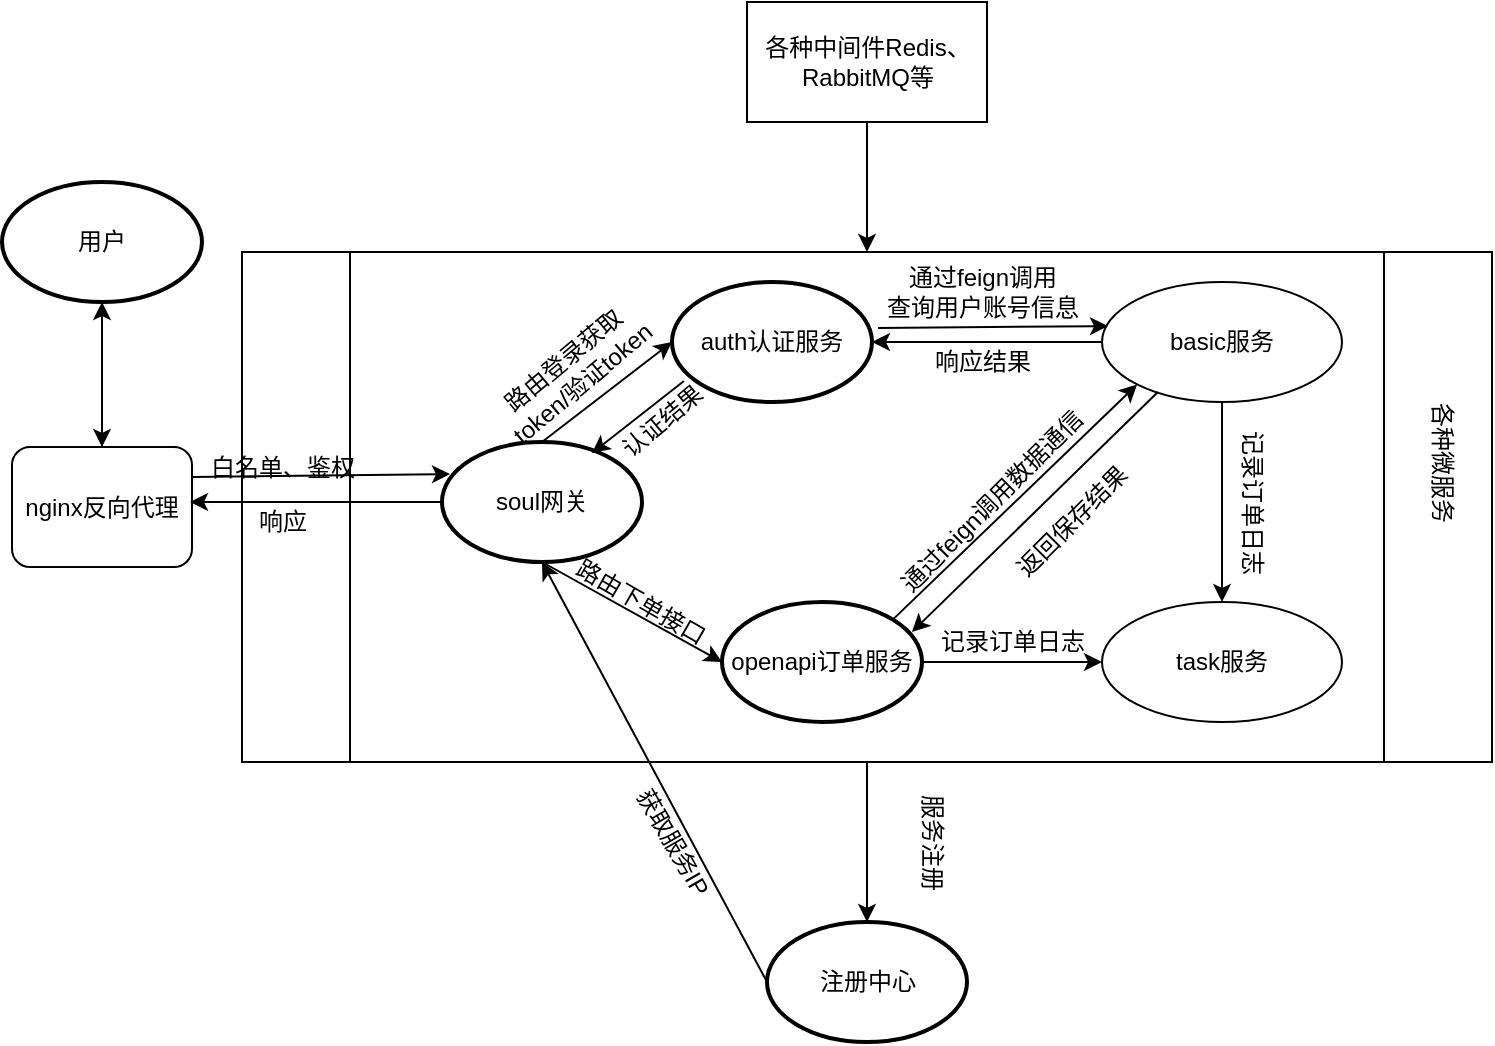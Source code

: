 <mxfile version="14.6.6" type="github">
  <diagram id="XYoPtG_srNe3kuM2UrWh" name="第 1 页">
    <mxGraphModel dx="1422" dy="839" grid="1" gridSize="10" guides="1" tooltips="1" connect="1" arrows="1" fold="1" page="1" pageScale="1" pageWidth="827" pageHeight="1169" math="0" shadow="0">
      <root>
        <mxCell id="0" />
        <mxCell id="1" parent="0" />
        <mxCell id="_CCSlIzPFPLW3wZNSq3F-24" value="" style="shape=process;whiteSpace=wrap;html=1;backgroundOutline=1;size=0.086;" vertex="1" parent="1">
          <mxGeometry x="160" y="145" width="625" height="255" as="geometry" />
        </mxCell>
        <mxCell id="_CCSlIzPFPLW3wZNSq3F-28" style="edgeStyle=orthogonalEdgeStyle;rounded=0;orthogonalLoop=1;jettySize=auto;html=1;entryX=0.5;entryY=0;entryDx=0;entryDy=0;entryPerimeter=0;" edge="1" parent="1" source="_CCSlIzPFPLW3wZNSq3F-24" target="7F0sp1k4lVNHFU7CK11f-2">
          <mxGeometry relative="1" as="geometry" />
        </mxCell>
        <mxCell id="7F0sp1k4lVNHFU7CK11f-2" value="注册中心" style="strokeWidth=2;html=1;shape=mxgraph.flowchart.start_1;whiteSpace=wrap;" parent="1" vertex="1">
          <mxGeometry x="422.5" y="480" width="100" height="60" as="geometry" />
        </mxCell>
        <mxCell id="7F0sp1k4lVNHFU7CK11f-3" value="soul网关" style="strokeWidth=2;html=1;shape=mxgraph.flowchart.start_1;whiteSpace=wrap;" parent="1" vertex="1">
          <mxGeometry x="260" y="240" width="100" height="60" as="geometry" />
        </mxCell>
        <mxCell id="_CCSlIzPFPLW3wZNSq3F-3" value="" style="edgeStyle=orthogonalEdgeStyle;rounded=0;orthogonalLoop=1;jettySize=auto;html=1;" edge="1" parent="1" source="7F0sp1k4lVNHFU7CK11f-5" target="_CCSlIzPFPLW3wZNSq3F-2">
          <mxGeometry relative="1" as="geometry" />
        </mxCell>
        <mxCell id="7F0sp1k4lVNHFU7CK11f-5" value="用户" style="strokeWidth=2;html=1;shape=mxgraph.flowchart.start_1;whiteSpace=wrap;" parent="1" vertex="1">
          <mxGeometry x="40" y="110" width="100" height="60" as="geometry" />
        </mxCell>
        <mxCell id="7F0sp1k4lVNHFU7CK11f-9" value="获取服务IP" style="text;html=1;align=center;verticalAlign=middle;resizable=0;points=[];autosize=1;strokeColor=none;rotation=60;" parent="1" vertex="1">
          <mxGeometry x="340" y="430" width="70" height="20" as="geometry" />
        </mxCell>
        <mxCell id="7F0sp1k4lVNHFU7CK11f-10" value="auth认证服务" style="strokeWidth=2;html=1;shape=mxgraph.flowchart.start_1;whiteSpace=wrap;" parent="1" vertex="1">
          <mxGeometry x="375" y="160" width="100" height="60" as="geometry" />
        </mxCell>
        <mxCell id="7F0sp1k4lVNHFU7CK11f-12" value="&lt;span&gt;openapi订单服务&lt;/span&gt;" style="strokeWidth=2;html=1;shape=mxgraph.flowchart.start_1;whiteSpace=wrap;" parent="1" vertex="1">
          <mxGeometry x="400" y="320" width="100" height="60" as="geometry" />
        </mxCell>
        <mxCell id="7F0sp1k4lVNHFU7CK11f-15" value="" style="endArrow=classic;html=1;entryX=0;entryY=0.5;entryDx=0;entryDy=0;entryPerimeter=0;exitX=0.5;exitY=0;exitDx=0;exitDy=0;exitPerimeter=0;" parent="1" source="7F0sp1k4lVNHFU7CK11f-3" target="7F0sp1k4lVNHFU7CK11f-10" edge="1">
          <mxGeometry width="50" height="50" relative="1" as="geometry">
            <mxPoint x="385" y="540" as="sourcePoint" />
            <mxPoint x="435" y="490" as="targetPoint" />
            <Array as="points" />
          </mxGeometry>
        </mxCell>
        <mxCell id="7F0sp1k4lVNHFU7CK11f-16" value="" style="endArrow=classic;html=1;entryX=0;entryY=0.5;entryDx=0;entryDy=0;entryPerimeter=0;exitX=0.5;exitY=1;exitDx=0;exitDy=0;exitPerimeter=0;" parent="1" source="7F0sp1k4lVNHFU7CK11f-3" target="7F0sp1k4lVNHFU7CK11f-12" edge="1">
          <mxGeometry width="50" height="50" relative="1" as="geometry">
            <mxPoint x="255" y="510" as="sourcePoint" />
            <mxPoint x="369" y="390" as="targetPoint" />
            <Array as="points" />
          </mxGeometry>
        </mxCell>
        <mxCell id="7F0sp1k4lVNHFU7CK11f-18" value="路由登录获取&lt;br&gt;token/验证token" style="text;html=1;align=center;verticalAlign=middle;resizable=0;points=[];autosize=1;strokeColor=none;rotation=-40;" parent="1" vertex="1">
          <mxGeometry x="275" y="190" width="100" height="30" as="geometry" />
        </mxCell>
        <mxCell id="7F0sp1k4lVNHFU7CK11f-25" value="" style="endArrow=classic;html=1;entryX=0.75;entryY=0.092;entryDx=0;entryDy=0;entryPerimeter=0;exitX=0.06;exitY=0.825;exitDx=0;exitDy=0;exitPerimeter=0;" parent="1" source="7F0sp1k4lVNHFU7CK11f-10" target="7F0sp1k4lVNHFU7CK11f-3" edge="1">
          <mxGeometry width="50" height="50" relative="1" as="geometry">
            <mxPoint x="425" y="372.5" as="sourcePoint" />
            <mxPoint x="435" y="490" as="targetPoint" />
          </mxGeometry>
        </mxCell>
        <mxCell id="7F0sp1k4lVNHFU7CK11f-26" value="认证结果" style="text;html=1;align=center;verticalAlign=middle;resizable=0;points=[];autosize=1;strokeColor=none;rotation=-40;" parent="1" vertex="1">
          <mxGeometry x="340" y="220" width="60" height="20" as="geometry" />
        </mxCell>
        <mxCell id="_CCSlIzPFPLW3wZNSq3F-5" value="" style="edgeStyle=orthogonalEdgeStyle;rounded=0;orthogonalLoop=1;jettySize=auto;html=1;" edge="1" parent="1" source="_CCSlIzPFPLW3wZNSq3F-2" target="7F0sp1k4lVNHFU7CK11f-5">
          <mxGeometry relative="1" as="geometry" />
        </mxCell>
        <mxCell id="_CCSlIzPFPLW3wZNSq3F-2" value="nginx反向代理" style="rounded=1;whiteSpace=wrap;html=1;" vertex="1" parent="1">
          <mxGeometry x="45" y="242.5" width="90" height="60" as="geometry" />
        </mxCell>
        <mxCell id="_CCSlIzPFPLW3wZNSq3F-37" style="edgeStyle=orthogonalEdgeStyle;rounded=0;orthogonalLoop=1;jettySize=auto;html=1;entryX=0.5;entryY=0;entryDx=0;entryDy=0;" edge="1" parent="1" source="_CCSlIzPFPLW3wZNSq3F-7" target="_CCSlIzPFPLW3wZNSq3F-17">
          <mxGeometry relative="1" as="geometry" />
        </mxCell>
        <mxCell id="_CCSlIzPFPLW3wZNSq3F-7" value="basic服务" style="ellipse;whiteSpace=wrap;html=1;" vertex="1" parent="1">
          <mxGeometry x="590" y="160" width="120" height="60" as="geometry" />
        </mxCell>
        <mxCell id="_CCSlIzPFPLW3wZNSq3F-8" value="" style="endArrow=classic;html=1;exitX=1.03;exitY=0.383;exitDx=0;exitDy=0;exitPerimeter=0;entryX=0.025;entryY=0.367;entryDx=0;entryDy=0;entryPerimeter=0;" edge="1" parent="1" source="7F0sp1k4lVNHFU7CK11f-10" target="_CCSlIzPFPLW3wZNSq3F-7">
          <mxGeometry width="50" height="50" relative="1" as="geometry">
            <mxPoint x="525" y="412.5" as="sourcePoint" />
            <mxPoint x="561" y="183" as="targetPoint" />
          </mxGeometry>
        </mxCell>
        <mxCell id="_CCSlIzPFPLW3wZNSq3F-9" value="" style="endArrow=classic;html=1;entryX=1;entryY=0.5;entryDx=0;entryDy=0;entryPerimeter=0;exitX=0;exitY=0.5;exitDx=0;exitDy=0;" edge="1" parent="1" source="_CCSlIzPFPLW3wZNSq3F-7" target="7F0sp1k4lVNHFU7CK11f-10">
          <mxGeometry width="50" height="50" relative="1" as="geometry">
            <mxPoint x="505" y="462.5" as="sourcePoint" />
            <mxPoint x="555" y="412.5" as="targetPoint" />
          </mxGeometry>
        </mxCell>
        <mxCell id="_CCSlIzPFPLW3wZNSq3F-10" value="" style="endArrow=classic;html=1;exitX=1;exitY=0.25;exitDx=0;exitDy=0;entryX=0.04;entryY=0.267;entryDx=0;entryDy=0;entryPerimeter=0;" edge="1" parent="1" source="_CCSlIzPFPLW3wZNSq3F-2" target="7F0sp1k4lVNHFU7CK11f-3">
          <mxGeometry width="50" height="50" relative="1" as="geometry">
            <mxPoint x="145" y="565" as="sourcePoint" />
            <mxPoint x="185" y="515" as="targetPoint" />
          </mxGeometry>
        </mxCell>
        <mxCell id="_CCSlIzPFPLW3wZNSq3F-11" value="" style="endArrow=classic;html=1;exitX=0;exitY=0.5;exitDx=0;exitDy=0;exitPerimeter=0;" edge="1" parent="1" source="7F0sp1k4lVNHFU7CK11f-3">
          <mxGeometry width="50" height="50" relative="1" as="geometry">
            <mxPoint x="203" y="299.5" as="sourcePoint" />
            <mxPoint x="134" y="270" as="targetPoint" />
          </mxGeometry>
        </mxCell>
        <mxCell id="_CCSlIzPFPLW3wZNSq3F-12" value="白名单、鉴权" style="text;html=1;align=center;verticalAlign=middle;resizable=0;points=[];autosize=1;strokeColor=none;" vertex="1" parent="1">
          <mxGeometry x="135" y="242.5" width="90" height="20" as="geometry" />
        </mxCell>
        <mxCell id="_CCSlIzPFPLW3wZNSq3F-13" value="响应" style="text;html=1;align=center;verticalAlign=middle;resizable=0;points=[];autosize=1;strokeColor=none;" vertex="1" parent="1">
          <mxGeometry x="160" y="270" width="40" height="20" as="geometry" />
        </mxCell>
        <mxCell id="_CCSlIzPFPLW3wZNSq3F-14" value="通过feign调用&lt;br&gt;查询用户账号信息" style="text;html=1;align=center;verticalAlign=middle;resizable=0;points=[];autosize=1;strokeColor=none;rotation=0;" vertex="1" parent="1">
          <mxGeometry x="475" y="150" width="110" height="30" as="geometry" />
        </mxCell>
        <mxCell id="_CCSlIzPFPLW3wZNSq3F-20" value="" style="endArrow=classic;html=1;entryX=0;entryY=0.5;entryDx=0;entryDy=0;exitX=1;exitY=0.5;exitDx=0;exitDy=0;exitPerimeter=0;" edge="1" parent="1" source="7F0sp1k4lVNHFU7CK11f-12" target="_CCSlIzPFPLW3wZNSq3F-17">
          <mxGeometry width="50" height="50" relative="1" as="geometry">
            <mxPoint x="535" y="705" as="sourcePoint" />
            <mxPoint x="585" y="655" as="targetPoint" />
          </mxGeometry>
        </mxCell>
        <mxCell id="_CCSlIzPFPLW3wZNSq3F-17" value="task服务" style="ellipse;whiteSpace=wrap;html=1;" vertex="1" parent="1">
          <mxGeometry x="590" y="320" width="120" height="60" as="geometry" />
        </mxCell>
        <mxCell id="_CCSlIzPFPLW3wZNSq3F-29" value="服务注册" style="text;html=1;align=center;verticalAlign=middle;resizable=0;points=[];autosize=1;strokeColor=none;rotation=90;" vertex="1" parent="1">
          <mxGeometry x="475" y="430" width="60" height="20" as="geometry" />
        </mxCell>
        <mxCell id="_CCSlIzPFPLW3wZNSq3F-34" value="" style="endArrow=classic;html=1;exitX=0;exitY=0.5;exitDx=0;exitDy=0;exitPerimeter=0;" edge="1" parent="1" source="7F0sp1k4lVNHFU7CK11f-2">
          <mxGeometry width="50" height="50" relative="1" as="geometry">
            <mxPoint x="310" y="390" as="sourcePoint" />
            <mxPoint x="310" y="300" as="targetPoint" />
            <Array as="points" />
          </mxGeometry>
        </mxCell>
        <mxCell id="_CCSlIzPFPLW3wZNSq3F-35" value="路由下单接口" style="text;html=1;align=center;verticalAlign=middle;resizable=0;points=[];autosize=1;strokeColor=none;rotation=30;" vertex="1" parent="1">
          <mxGeometry x="314" y="310" width="90" height="20" as="geometry" />
        </mxCell>
        <mxCell id="_CCSlIzPFPLW3wZNSq3F-36" value="记录订单日志" style="text;html=1;align=center;verticalAlign=middle;resizable=0;points=[];autosize=1;strokeColor=none;" vertex="1" parent="1">
          <mxGeometry x="500" y="330" width="90" height="20" as="geometry" />
        </mxCell>
        <mxCell id="_CCSlIzPFPLW3wZNSq3F-39" value="记录订单日志" style="text;html=1;align=center;verticalAlign=middle;resizable=0;points=[];autosize=1;strokeColor=none;rotation=90;" vertex="1" parent="1">
          <mxGeometry x="620" y="260" width="90" height="20" as="geometry" />
        </mxCell>
        <mxCell id="_CCSlIzPFPLW3wZNSq3F-40" value="" style="endArrow=classic;html=1;entryX=0;entryY=1;entryDx=0;entryDy=0;exitX=0.855;exitY=0.145;exitDx=0;exitDy=0;exitPerimeter=0;" edge="1" parent="1" source="7F0sp1k4lVNHFU7CK11f-12" target="_CCSlIzPFPLW3wZNSq3F-7">
          <mxGeometry width="50" height="50" relative="1" as="geometry">
            <mxPoint x="520" y="300" as="sourcePoint" />
            <mxPoint x="570" y="250" as="targetPoint" />
          </mxGeometry>
        </mxCell>
        <mxCell id="_CCSlIzPFPLW3wZNSq3F-41" value="&lt;span&gt;通过feign调用数据通信&lt;/span&gt;" style="text;html=1;align=center;verticalAlign=middle;resizable=0;points=[];autosize=1;strokeColor=none;rotation=-45;" vertex="1" parent="1">
          <mxGeometry x="465" y="260" width="140" height="20" as="geometry" />
        </mxCell>
        <mxCell id="_CCSlIzPFPLW3wZNSq3F-42" value="" style="endArrow=classic;html=1;exitX=0.233;exitY=0.917;exitDx=0;exitDy=0;exitPerimeter=0;entryX=-0.056;entryY=0.25;entryDx=0;entryDy=0;entryPerimeter=0;" edge="1" parent="1" source="_CCSlIzPFPLW3wZNSq3F-7" target="_CCSlIzPFPLW3wZNSq3F-36">
          <mxGeometry width="50" height="50" relative="1" as="geometry">
            <mxPoint x="580" y="320" as="sourcePoint" />
            <mxPoint x="490" y="340" as="targetPoint" />
          </mxGeometry>
        </mxCell>
        <mxCell id="_CCSlIzPFPLW3wZNSq3F-44" value="返回保存结果" style="text;html=1;align=center;verticalAlign=middle;resizable=0;points=[];autosize=1;strokeColor=none;rotation=-45;" vertex="1" parent="1">
          <mxGeometry x="530" y="270" width="90" height="20" as="geometry" />
        </mxCell>
        <mxCell id="_CCSlIzPFPLW3wZNSq3F-45" value="响应结果" style="text;html=1;align=center;verticalAlign=middle;resizable=0;points=[];autosize=1;strokeColor=none;" vertex="1" parent="1">
          <mxGeometry x="500" y="190" width="60" height="20" as="geometry" />
        </mxCell>
        <mxCell id="_CCSlIzPFPLW3wZNSq3F-48" value="各种微服务" style="text;html=1;align=center;verticalAlign=middle;resizable=0;points=[];autosize=1;strokeColor=none;rotation=90;" vertex="1" parent="1">
          <mxGeometry x="720" y="240" width="80" height="20" as="geometry" />
        </mxCell>
        <mxCell id="_CCSlIzPFPLW3wZNSq3F-51" style="edgeStyle=orthogonalEdgeStyle;rounded=0;orthogonalLoop=1;jettySize=auto;html=1;entryX=0.5;entryY=0;entryDx=0;entryDy=0;" edge="1" parent="1" source="_CCSlIzPFPLW3wZNSq3F-49" target="_CCSlIzPFPLW3wZNSq3F-24">
          <mxGeometry relative="1" as="geometry" />
        </mxCell>
        <mxCell id="_CCSlIzPFPLW3wZNSq3F-49" value="各种中间件Redis、RabbitMQ等" style="whiteSpace=wrap;html=1;" vertex="1" parent="1">
          <mxGeometry x="412.5" y="20" width="120" height="60" as="geometry" />
        </mxCell>
      </root>
    </mxGraphModel>
  </diagram>
</mxfile>
